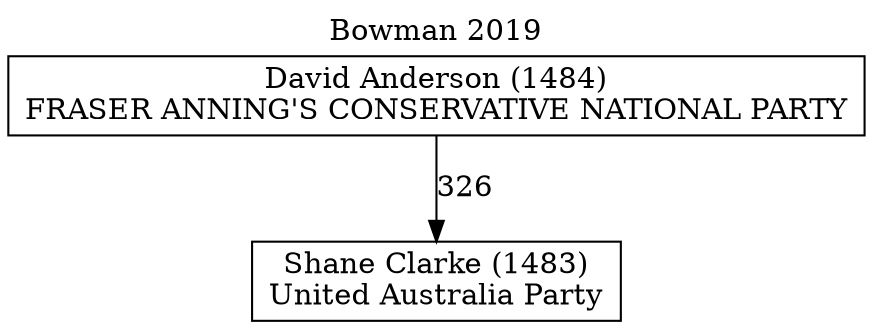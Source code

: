 // House preference flow
digraph "Shane Clarke (1483)_Bowman_2019" {
	graph [label="Bowman 2019" labelloc=t mclimit=10]
	node [shape=box]
	"Shane Clarke (1483)" [label="Shane Clarke (1483)
United Australia Party"]
	"David Anderson (1484)" [label="David Anderson (1484)
FRASER ANNING'S CONSERVATIVE NATIONAL PARTY"]
	"David Anderson (1484)" -> "Shane Clarke (1483)" [label=326]
}
